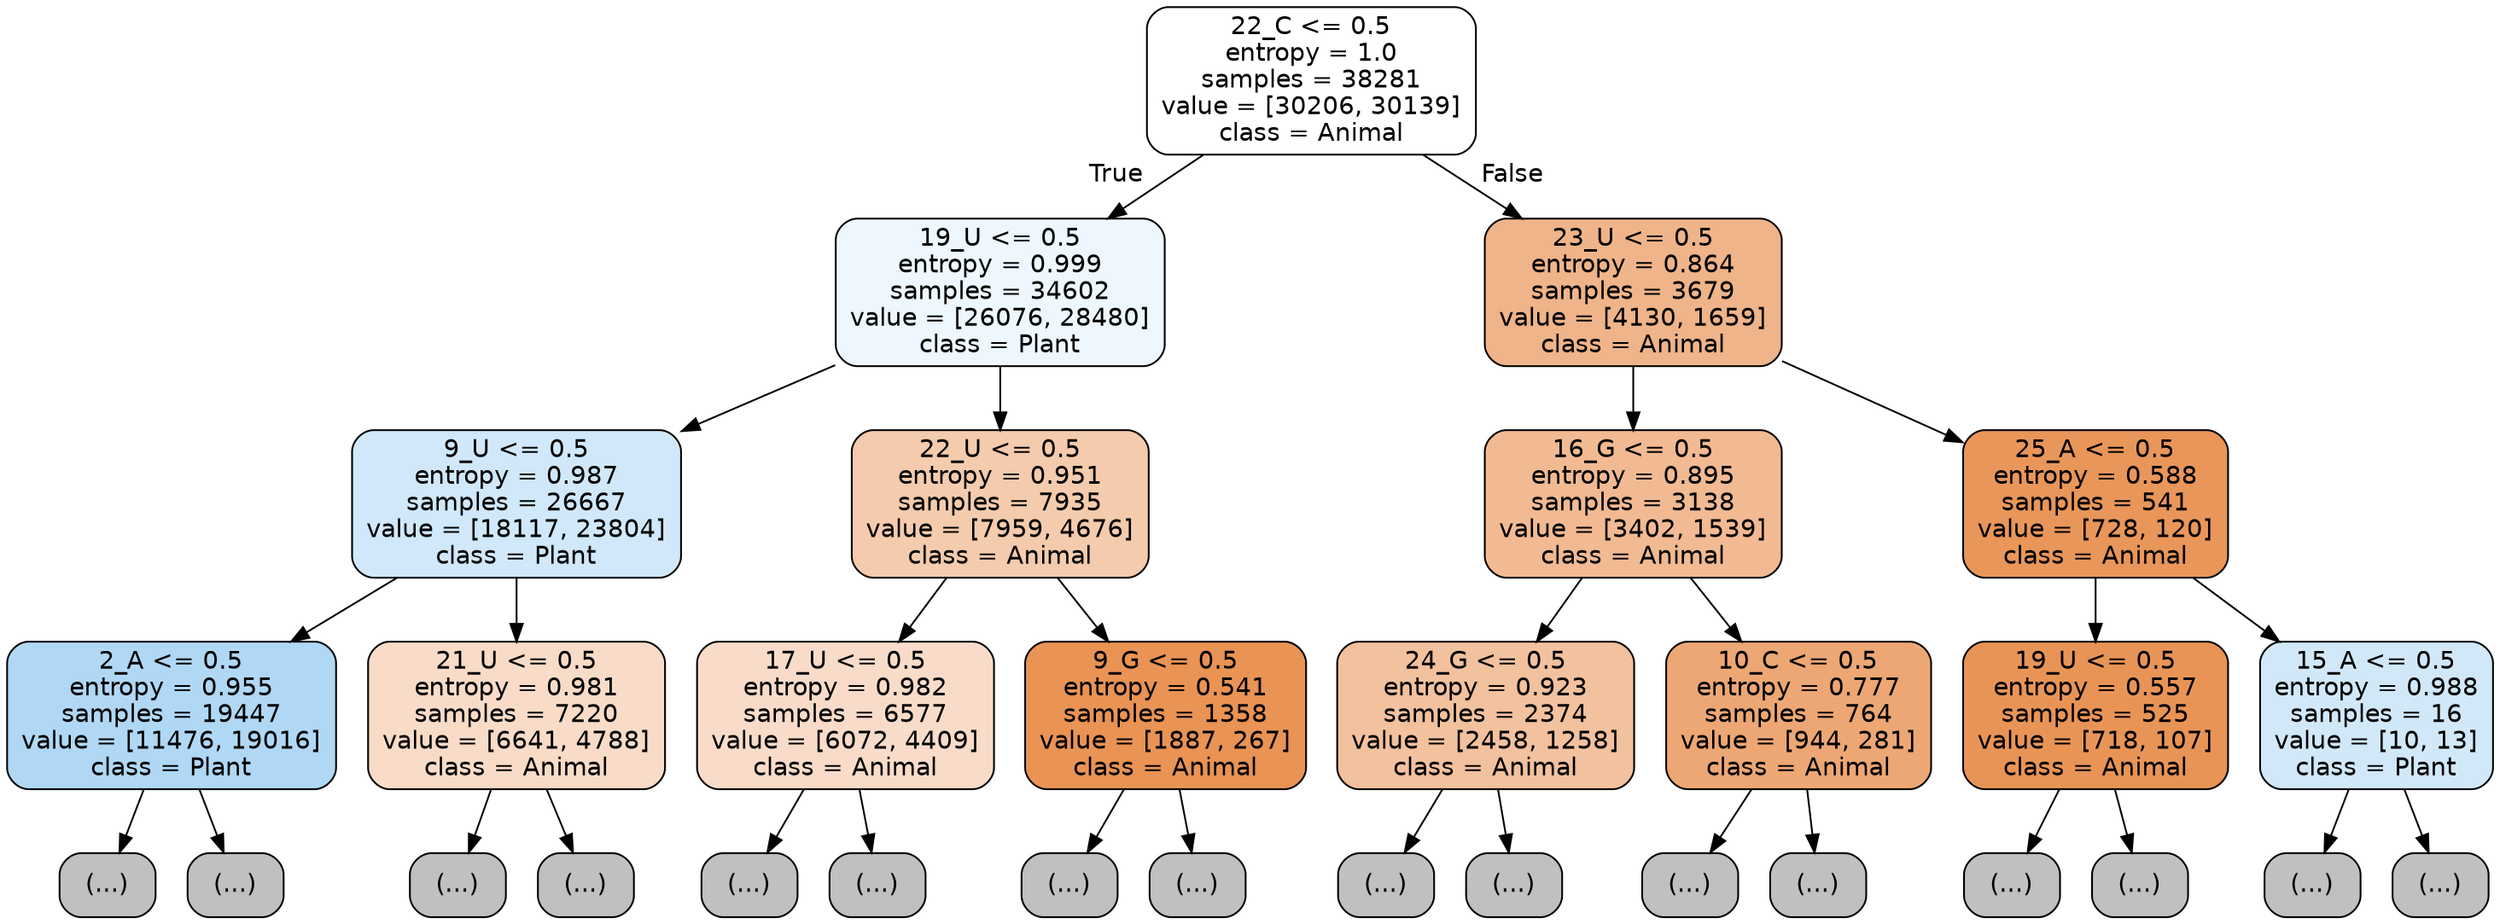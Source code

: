 digraph Tree {
node [shape=box, style="filled, rounded", color="black", fontname="helvetica"] ;
edge [fontname="helvetica"] ;
0 [label="22_C <= 0.5\nentropy = 1.0\nsamples = 38281\nvalue = [30206, 30139]\nclass = Animal", fillcolor="#ffffff"] ;
1 [label="19_U <= 0.5\nentropy = 0.999\nsamples = 34602\nvalue = [26076, 28480]\nclass = Plant", fillcolor="#eef7fd"] ;
0 -> 1 [labeldistance=2.5, labelangle=45, headlabel="True"] ;
2 [label="9_U <= 0.5\nentropy = 0.987\nsamples = 26667\nvalue = [18117, 23804]\nclass = Plant", fillcolor="#d0e8f9"] ;
1 -> 2 ;
3 [label="2_A <= 0.5\nentropy = 0.955\nsamples = 19447\nvalue = [11476, 19016]\nclass = Plant", fillcolor="#b0d8f5"] ;
2 -> 3 ;
4 [label="(...)", fillcolor="#C0C0C0"] ;
3 -> 4 ;
5941 [label="(...)", fillcolor="#C0C0C0"] ;
3 -> 5941 ;
7874 [label="21_U <= 0.5\nentropy = 0.981\nsamples = 7220\nvalue = [6641, 4788]\nclass = Animal", fillcolor="#f8dcc8"] ;
2 -> 7874 ;
7875 [label="(...)", fillcolor="#C0C0C0"] ;
7874 -> 7875 ;
10422 [label="(...)", fillcolor="#C0C0C0"] ;
7874 -> 10422 ;
11151 [label="22_U <= 0.5\nentropy = 0.951\nsamples = 7935\nvalue = [7959, 4676]\nclass = Animal", fillcolor="#f4cbad"] ;
1 -> 11151 ;
11152 [label="17_U <= 0.5\nentropy = 0.982\nsamples = 6577\nvalue = [6072, 4409]\nclass = Animal", fillcolor="#f8dcc9"] ;
11151 -> 11152 ;
11153 [label="(...)", fillcolor="#C0C0C0"] ;
11152 -> 11153 ;
13642 [label="(...)", fillcolor="#C0C0C0"] ;
11152 -> 13642 ;
14577 [label="9_G <= 0.5\nentropy = 0.541\nsamples = 1358\nvalue = [1887, 267]\nclass = Animal", fillcolor="#e99355"] ;
11151 -> 14577 ;
14578 [label="(...)", fillcolor="#C0C0C0"] ;
14577 -> 14578 ;
14969 [label="(...)", fillcolor="#C0C0C0"] ;
14577 -> 14969 ;
15088 [label="23_U <= 0.5\nentropy = 0.864\nsamples = 3679\nvalue = [4130, 1659]\nclass = Animal", fillcolor="#efb489"] ;
0 -> 15088 [labeldistance=2.5, labelangle=-45, headlabel="False"] ;
15089 [label="16_G <= 0.5\nentropy = 0.895\nsamples = 3138\nvalue = [3402, 1539]\nclass = Animal", fillcolor="#f1ba93"] ;
15088 -> 15089 ;
15090 [label="24_G <= 0.5\nentropy = 0.923\nsamples = 2374\nvalue = [2458, 1258]\nclass = Animal", fillcolor="#f2c19e"] ;
15089 -> 15090 ;
15091 [label="(...)", fillcolor="#C0C0C0"] ;
15090 -> 15091 ;
16236 [label="(...)", fillcolor="#C0C0C0"] ;
15090 -> 16236 ;
16295 [label="10_C <= 0.5\nentropy = 0.777\nsamples = 764\nvalue = [944, 281]\nclass = Animal", fillcolor="#eda774"] ;
15089 -> 16295 ;
16296 [label="(...)", fillcolor="#C0C0C0"] ;
16295 -> 16296 ;
16585 [label="(...)", fillcolor="#C0C0C0"] ;
16295 -> 16585 ;
16672 [label="25_A <= 0.5\nentropy = 0.588\nsamples = 541\nvalue = [728, 120]\nclass = Animal", fillcolor="#e9965a"] ;
15088 -> 16672 ;
16673 [label="19_U <= 0.5\nentropy = 0.557\nsamples = 525\nvalue = [718, 107]\nclass = Animal", fillcolor="#e99457"] ;
16672 -> 16673 ;
16674 [label="(...)", fillcolor="#C0C0C0"] ;
16673 -> 16674 ;
16811 [label="(...)", fillcolor="#C0C0C0"] ;
16673 -> 16811 ;
16862 [label="15_A <= 0.5\nentropy = 0.988\nsamples = 16\nvalue = [10, 13]\nclass = Plant", fillcolor="#d1e8f9"] ;
16672 -> 16862 ;
16863 [label="(...)", fillcolor="#C0C0C0"] ;
16862 -> 16863 ;
16872 [label="(...)", fillcolor="#C0C0C0"] ;
16862 -> 16872 ;
}